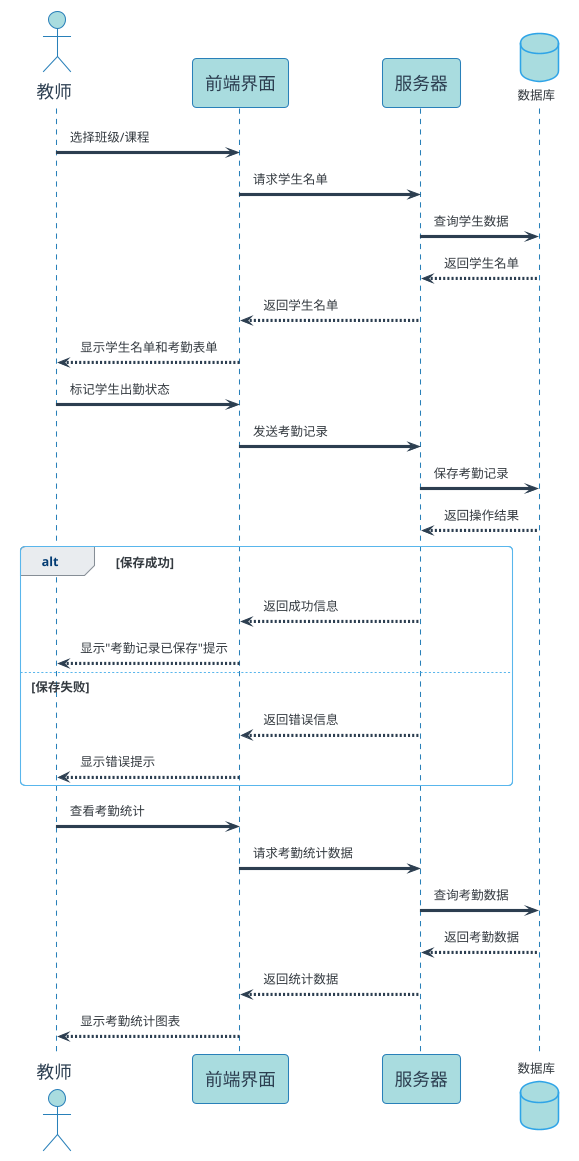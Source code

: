 @startuml
!theme cerulean
skinparam backgroundColor #FFFFFF
skinparam sequence {
    ArrowColor #2C3E50
    ActorBorderColor #2980B9
    LifeLineBorderColor #2980B9
    LifeLineBackgroundColor #A9DCDF
    
    ParticipantBorderColor #2980B9
    ParticipantBackgroundColor #A9DCDF
    ParticipantFontName 微软雅黑
    ParticipantFontSize 17
    ParticipantFontColor #2C3E50
    
    ActorBackgroundColor #A9DCDF
    ActorFontColor #2C3E50
    ActorFontSize 17
    ActorFontName 微软雅黑
}

actor 教师 as Teacher
participant "前端界面" as Frontend #A9DCDF
participant "服务器" as Server #A9DCDF
database "数据库" as DB #A9DCDF

Teacher -> Frontend: 选择班级/课程
Frontend -> Server: 请求学生名单
Server -> DB: 查询学生数据
DB --> Server: 返回学生名单
Server --> Frontend: 返回学生名单
Frontend --> Teacher: 显示学生名单和考勤表单

Teacher -> Frontend: 标记学生出勤状态
Frontend -> Server: 发送考勤记录
Server -> DB: 保存考勤记录
DB --> Server: 返回操作结果

alt 保存成功
    Server --> Frontend: 返回成功信息
    Frontend --> Teacher: 显示"考勤记录已保存"提示
else 保存失败
    Server --> Frontend: 返回错误信息
    Frontend --> Teacher: 显示错误提示
end

Teacher -> Frontend: 查看考勤统计
Frontend -> Server: 请求考勤统计数据
Server -> DB: 查询考勤数据
DB --> Server: 返回考勤数据
Server --> Frontend: 返回统计数据
Frontend --> Teacher: 显示考勤统计图表

@enduml 
